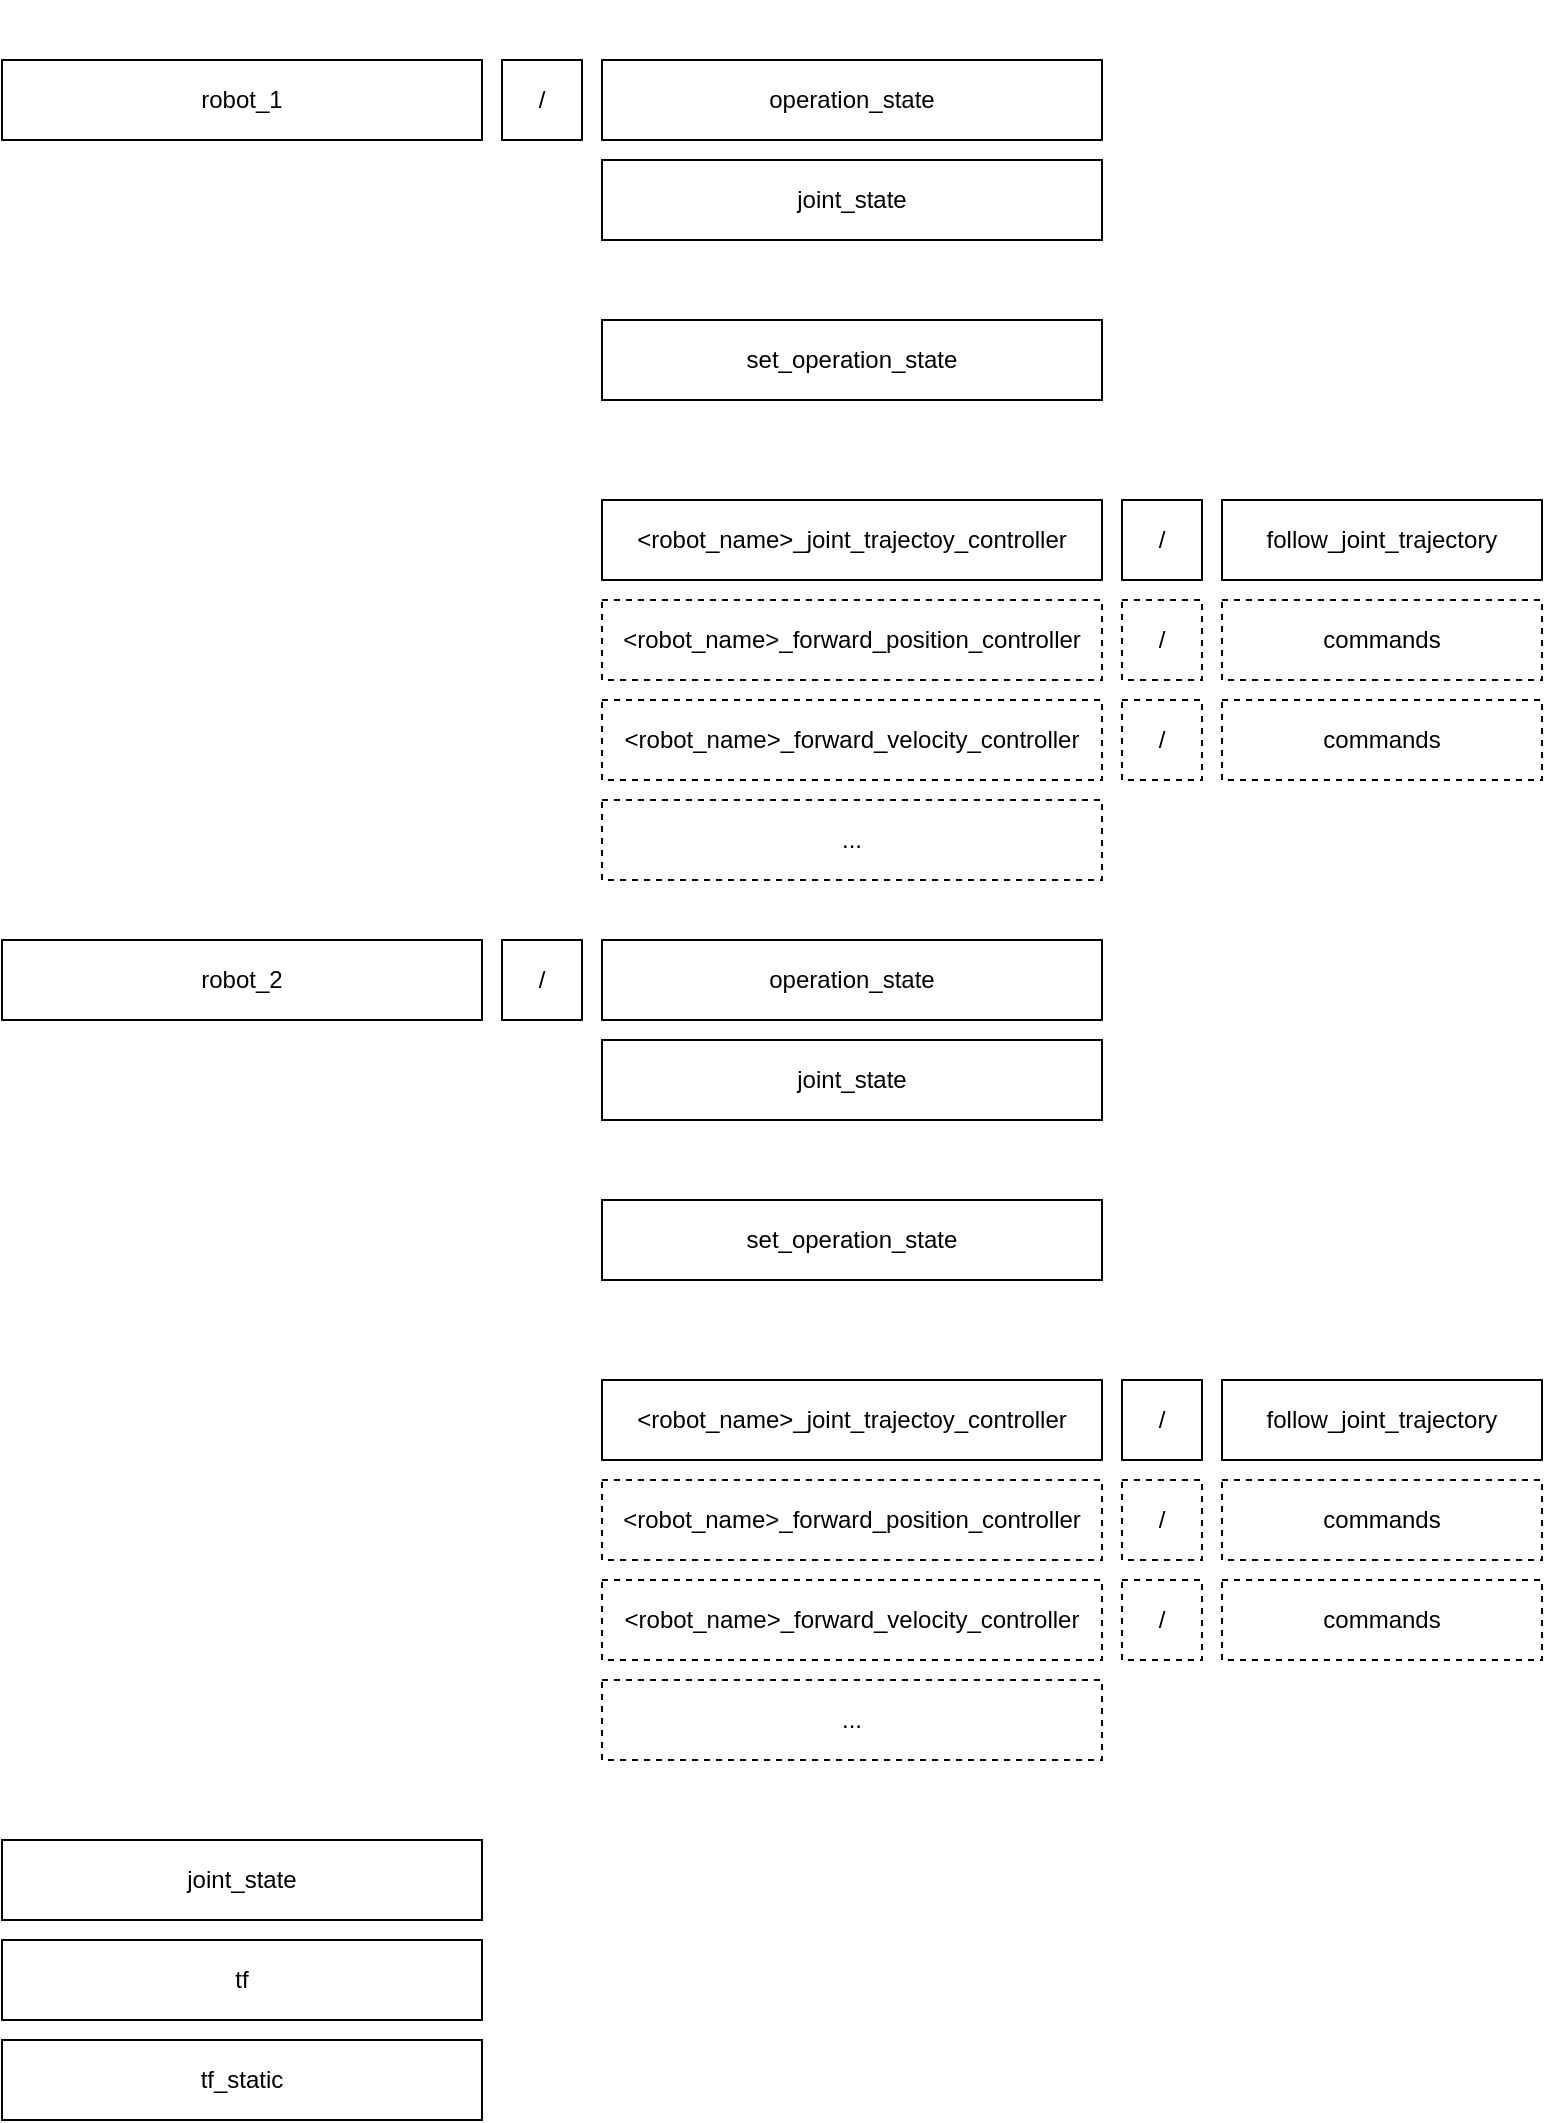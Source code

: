 <mxfile>
    <diagram id="v0Ba6sgLxf055p_ATb5y" name="Page-1">
        <mxGraphModel dx="1544" dy="821" grid="1" gridSize="10" guides="1" tooltips="1" connect="1" arrows="1" fold="1" page="1" pageScale="1" pageWidth="850" pageHeight="1100" math="0" shadow="0">
            <root>
                <mxCell id="0"/>
                <mxCell id="1" parent="0"/>
                <mxCell id="2" value="robot_1" style="rounded=0;whiteSpace=wrap;html=1;" parent="1" vertex="1">
                    <mxGeometry x="40" y="110" width="240" height="40" as="geometry"/>
                </mxCell>
                <mxCell id="4" value="/" style="rounded=0;whiteSpace=wrap;html=1;" parent="1" vertex="1">
                    <mxGeometry x="290" y="110" width="40" height="40" as="geometry"/>
                </mxCell>
                <mxCell id="6" value="operation_state" style="rounded=0;whiteSpace=wrap;html=1;" parent="1" vertex="1">
                    <mxGeometry x="340" y="110" width="250" height="40" as="geometry"/>
                </mxCell>
                <mxCell id="8" value="Namespace" style="text;html=1;strokeColor=none;fillColor=none;align=left;verticalAlign=middle;whiteSpace=wrap;rounded=0;spacingLeft=5;fontColor=#ffffff;fontStyle=1" parent="1" vertex="1">
                    <mxGeometry x="40" y="80" width="290" height="30" as="geometry"/>
                </mxCell>
                <mxCell id="9" value="Publisher" style="text;html=1;strokeColor=none;fillColor=none;align=left;verticalAlign=middle;whiteSpace=wrap;rounded=0;fontColor=#ffffff;spacingLeft=5;fontStyle=1" parent="1" vertex="1">
                    <mxGeometry x="340" y="80" width="470" height="30" as="geometry"/>
                </mxCell>
                <mxCell id="10" value="Service" style="text;html=1;strokeColor=none;fillColor=none;align=left;verticalAlign=middle;whiteSpace=wrap;rounded=0;fontColor=#ffffff;spacingLeft=5;fontStyle=1" parent="1" vertex="1">
                    <mxGeometry x="340" y="210" width="480" height="30" as="geometry"/>
                </mxCell>
                <mxCell id="11" value="set_operation_state" style="rounded=0;whiteSpace=wrap;html=1;" parent="1" vertex="1">
                    <mxGeometry x="340" y="240" width="250" height="40" as="geometry"/>
                </mxCell>
                <mxCell id="12" value="joint_state" style="rounded=0;whiteSpace=wrap;html=1;" parent="1" vertex="1">
                    <mxGeometry x="340" y="160" width="250" height="40" as="geometry"/>
                </mxCell>
                <mxCell id="13" value="follow_joint_trajectory" style="rounded=0;whiteSpace=wrap;html=1;" parent="1" vertex="1">
                    <mxGeometry x="650" y="330" width="160" height="40" as="geometry"/>
                </mxCell>
                <mxCell id="14" value="Action" style="text;html=1;strokeColor=none;fillColor=none;align=left;verticalAlign=middle;whiteSpace=wrap;rounded=0;fontColor=#ffffff;spacingLeft=5;fontStyle=1" parent="1" vertex="1">
                    <mxGeometry x="340" y="300" width="470" height="30" as="geometry"/>
                </mxCell>
                <mxCell id="15" value="&amp;lt;robot_name&amp;gt;_joint_trajectoy_controller" style="rounded=0;whiteSpace=wrap;html=1;" parent="1" vertex="1">
                    <mxGeometry x="340" y="330" width="250" height="40" as="geometry"/>
                </mxCell>
                <mxCell id="16" value="/" style="rounded=0;whiteSpace=wrap;html=1;" parent="1" vertex="1">
                    <mxGeometry x="600" y="330" width="40" height="40" as="geometry"/>
                </mxCell>
                <mxCell id="20" value="&amp;lt;robot_name&amp;gt;_forward_position_controller" style="rounded=0;whiteSpace=wrap;html=1;dashed=1;" parent="1" vertex="1">
                    <mxGeometry x="340" y="380" width="250" height="40" as="geometry"/>
                </mxCell>
                <mxCell id="21" value="/" style="rounded=0;whiteSpace=wrap;html=1;dashed=1;" parent="1" vertex="1">
                    <mxGeometry x="600" y="380" width="40" height="40" as="geometry"/>
                </mxCell>
                <mxCell id="22" value="commands" style="rounded=0;whiteSpace=wrap;html=1;dashed=1;" parent="1" vertex="1">
                    <mxGeometry x="650" y="380" width="160" height="40" as="geometry"/>
                </mxCell>
                <mxCell id="23" value="&amp;lt;robot_name&amp;gt;_forward_velocity_controller" style="rounded=0;whiteSpace=wrap;html=1;dashed=1;" parent="1" vertex="1">
                    <mxGeometry x="340" y="430" width="250" height="40" as="geometry"/>
                </mxCell>
                <mxCell id="24" value="/" style="rounded=0;whiteSpace=wrap;html=1;dashed=1;" parent="1" vertex="1">
                    <mxGeometry x="600" y="430" width="40" height="40" as="geometry"/>
                </mxCell>
                <mxCell id="25" value="commands" style="rounded=0;whiteSpace=wrap;html=1;dashed=1;" parent="1" vertex="1">
                    <mxGeometry x="650" y="430" width="160" height="40" as="geometry"/>
                </mxCell>
                <mxCell id="26" value="..." style="rounded=0;whiteSpace=wrap;html=1;dashed=1;" parent="1" vertex="1">
                    <mxGeometry x="340" y="480" width="250" height="40" as="geometry"/>
                </mxCell>
                <mxCell id="27" value="robot_2" style="rounded=0;whiteSpace=wrap;html=1;" vertex="1" parent="1">
                    <mxGeometry x="40" y="550" width="240" height="40" as="geometry"/>
                </mxCell>
                <mxCell id="28" value="/" style="rounded=0;whiteSpace=wrap;html=1;" vertex="1" parent="1">
                    <mxGeometry x="290" y="550" width="40" height="40" as="geometry"/>
                </mxCell>
                <mxCell id="29" value="operation_state" style="rounded=0;whiteSpace=wrap;html=1;" vertex="1" parent="1">
                    <mxGeometry x="340" y="550" width="250" height="40" as="geometry"/>
                </mxCell>
                <mxCell id="30" value="set_operation_state" style="rounded=0;whiteSpace=wrap;html=1;" vertex="1" parent="1">
                    <mxGeometry x="340" y="680" width="250" height="40" as="geometry"/>
                </mxCell>
                <mxCell id="31" value="joint_state" style="rounded=0;whiteSpace=wrap;html=1;" vertex="1" parent="1">
                    <mxGeometry x="340" y="600" width="250" height="40" as="geometry"/>
                </mxCell>
                <mxCell id="32" value="follow_joint_trajectory" style="rounded=0;whiteSpace=wrap;html=1;" vertex="1" parent="1">
                    <mxGeometry x="650" y="770" width="160" height="40" as="geometry"/>
                </mxCell>
                <mxCell id="33" value="Action" style="text;html=1;strokeColor=none;fillColor=none;align=left;verticalAlign=middle;whiteSpace=wrap;rounded=0;fontColor=#ffffff;spacingLeft=5;fontStyle=1" vertex="1" parent="1">
                    <mxGeometry x="340" y="740" width="470" height="30" as="geometry"/>
                </mxCell>
                <mxCell id="34" value="&amp;lt;robot_name&amp;gt;_joint_trajectoy_controller" style="rounded=0;whiteSpace=wrap;html=1;" vertex="1" parent="1">
                    <mxGeometry x="340" y="770" width="250" height="40" as="geometry"/>
                </mxCell>
                <mxCell id="35" value="/" style="rounded=0;whiteSpace=wrap;html=1;" vertex="1" parent="1">
                    <mxGeometry x="600" y="770" width="40" height="40" as="geometry"/>
                </mxCell>
                <mxCell id="36" value="&amp;lt;robot_name&amp;gt;_forward_position_controller" style="rounded=0;whiteSpace=wrap;html=1;dashed=1;" vertex="1" parent="1">
                    <mxGeometry x="340" y="820" width="250" height="40" as="geometry"/>
                </mxCell>
                <mxCell id="37" value="/" style="rounded=0;whiteSpace=wrap;html=1;dashed=1;" vertex="1" parent="1">
                    <mxGeometry x="600" y="820" width="40" height="40" as="geometry"/>
                </mxCell>
                <mxCell id="38" value="commands" style="rounded=0;whiteSpace=wrap;html=1;dashed=1;" vertex="1" parent="1">
                    <mxGeometry x="650" y="820" width="160" height="40" as="geometry"/>
                </mxCell>
                <mxCell id="39" value="&amp;lt;robot_name&amp;gt;_forward_velocity_controller" style="rounded=0;whiteSpace=wrap;html=1;dashed=1;" vertex="1" parent="1">
                    <mxGeometry x="340" y="870" width="250" height="40" as="geometry"/>
                </mxCell>
                <mxCell id="40" value="/" style="rounded=0;whiteSpace=wrap;html=1;dashed=1;" vertex="1" parent="1">
                    <mxGeometry x="600" y="870" width="40" height="40" as="geometry"/>
                </mxCell>
                <mxCell id="41" value="commands" style="rounded=0;whiteSpace=wrap;html=1;dashed=1;" vertex="1" parent="1">
                    <mxGeometry x="650" y="870" width="160" height="40" as="geometry"/>
                </mxCell>
                <mxCell id="42" value="..." style="rounded=0;whiteSpace=wrap;html=1;dashed=1;" vertex="1" parent="1">
                    <mxGeometry x="340" y="920" width="250" height="40" as="geometry"/>
                </mxCell>
                <mxCell id="43" value="joint_state" style="rounded=0;whiteSpace=wrap;html=1;" vertex="1" parent="1">
                    <mxGeometry x="40" y="1000" width="240" height="40" as="geometry"/>
                </mxCell>
                <mxCell id="44" value="tf" style="rounded=0;whiteSpace=wrap;html=1;" vertex="1" parent="1">
                    <mxGeometry x="40" y="1050" width="240" height="40" as="geometry"/>
                </mxCell>
                <mxCell id="45" value="tf_static" style="rounded=0;whiteSpace=wrap;html=1;" vertex="1" parent="1">
                    <mxGeometry x="40" y="1100" width="240" height="40" as="geometry"/>
                </mxCell>
            </root>
        </mxGraphModel>
    </diagram>
</mxfile>